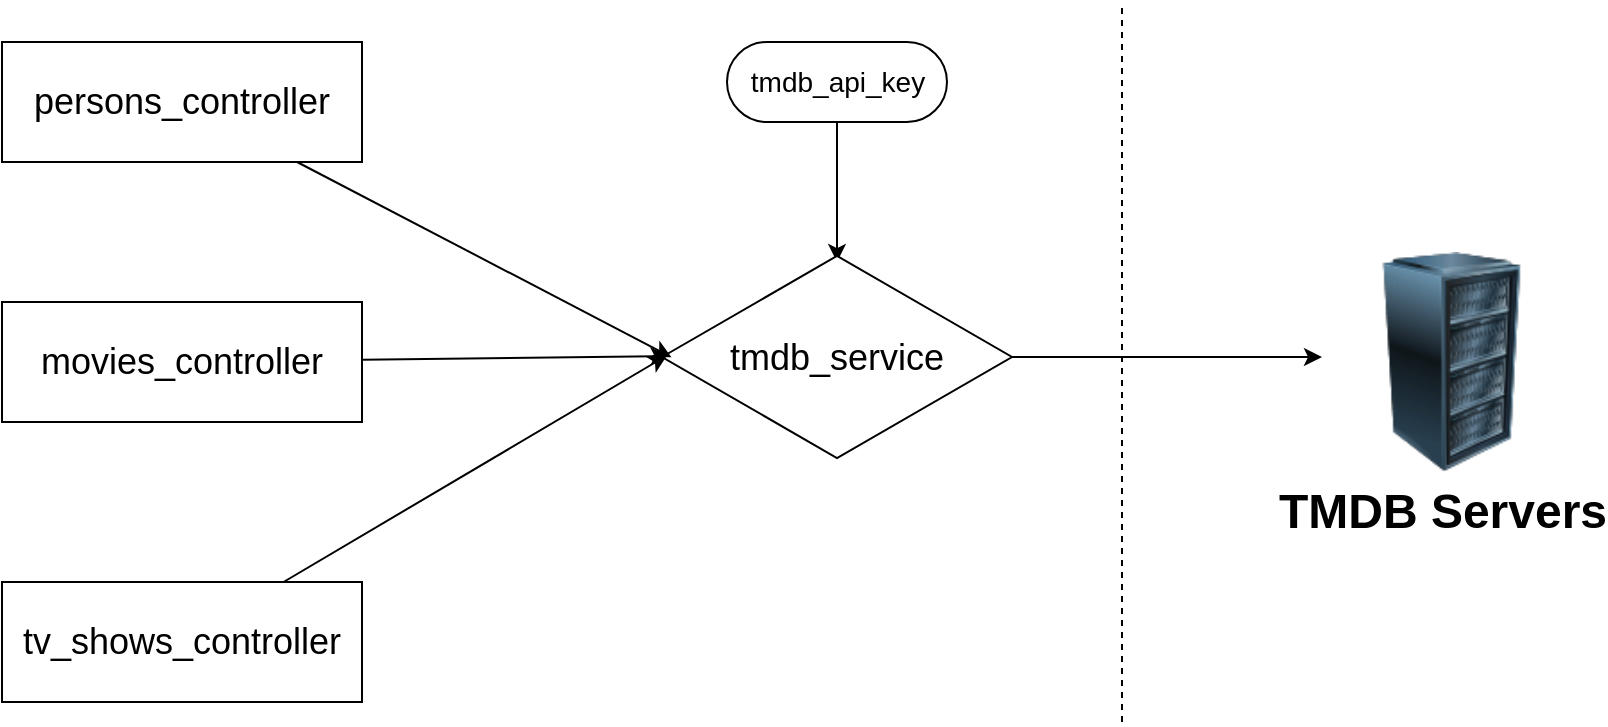 <mxfile>
    <diagram id="EhiiXvT2ltVXRhPsyauH" name="Page-1">
        <mxGraphModel dx="765" dy="563" grid="1" gridSize="10" guides="1" tooltips="1" connect="1" arrows="1" fold="1" page="1" pageScale="1" pageWidth="850" pageHeight="1100" math="0" shadow="0">
            <root>
                <mxCell id="0"/>
                <mxCell id="1" parent="0"/>
                <mxCell id="15" style="edgeStyle=none;html=1;entryX=0.019;entryY=0.496;entryDx=0;entryDy=0;entryPerimeter=0;" parent="1" source="3" target="14" edge="1">
                    <mxGeometry relative="1" as="geometry"/>
                </mxCell>
                <mxCell id="3" value="movies_controller" style="rounded=0;whiteSpace=wrap;html=1;spacing=2;fontSize=18;" parent="1" vertex="1">
                    <mxGeometry x="20" y="170" width="180" height="60" as="geometry"/>
                </mxCell>
                <mxCell id="17" style="edgeStyle=none;html=1;entryX=0.5;entryY=0.048;entryDx=0;entryDy=0;entryPerimeter=0;" parent="1" source="8" target="14" edge="1">
                    <mxGeometry relative="1" as="geometry"/>
                </mxCell>
                <mxCell id="8" value="tmdb_api_key" style="rounded=1;whiteSpace=wrap;html=1;arcSize=50;fontSize=14;" parent="1" vertex="1">
                    <mxGeometry x="382.5" y="40" width="110" height="40" as="geometry"/>
                </mxCell>
                <mxCell id="10" value="" style="image;html=1;image=img/lib/clip_art/computers/Server_Rack_128x128.png;fontSize=14;" parent="1" vertex="1">
                    <mxGeometry x="690" y="145" width="110" height="110" as="geometry"/>
                </mxCell>
                <mxCell id="12" value="" style="endArrow=none;dashed=1;html=1;fontSize=14;" parent="1" edge="1">
                    <mxGeometry width="50" height="50" relative="1" as="geometry">
                        <mxPoint x="580" y="380" as="sourcePoint"/>
                        <mxPoint x="580" y="20" as="targetPoint"/>
                        <Array as="points">
                            <mxPoint x="580" y="110"/>
                        </Array>
                    </mxGeometry>
                </mxCell>
                <mxCell id="13" value="TMDB Servers" style="text;strokeColor=none;fillColor=none;html=1;fontSize=24;fontStyle=1;verticalAlign=middle;align=center;" parent="1" vertex="1">
                    <mxGeometry x="690" y="255" width="100" height="40" as="geometry"/>
                </mxCell>
                <mxCell id="16" style="edgeStyle=none;html=1;" parent="1" source="14" edge="1">
                    <mxGeometry relative="1" as="geometry">
                        <mxPoint x="680" y="197.5" as="targetPoint"/>
                    </mxGeometry>
                </mxCell>
                <mxCell id="14" value="&lt;span style=&quot;font-size: 18px;&quot;&gt;tmdb_service&lt;/span&gt;" style="html=1;whiteSpace=wrap;aspect=fixed;shape=isoRectangle;" parent="1" vertex="1">
                    <mxGeometry x="350" y="145" width="175" height="105" as="geometry"/>
                </mxCell>
                <mxCell id="18" value="tv_shows&lt;span style=&quot;background-color: transparent;&quot;&gt;_controller&lt;/span&gt;" style="rounded=0;whiteSpace=wrap;html=1;spacing=2;fontSize=18;" parent="1" vertex="1">
                    <mxGeometry x="20" y="310" width="180" height="60" as="geometry"/>
                </mxCell>
                <mxCell id="19" style="edgeStyle=none;html=1;entryX=0.014;entryY=0.493;entryDx=0;entryDy=0;entryPerimeter=0;" parent="1" source="18" target="14" edge="1">
                    <mxGeometry relative="1" as="geometry"/>
                </mxCell>
                <mxCell id="20" value="persons_controller" style="rounded=0;whiteSpace=wrap;html=1;spacing=2;fontSize=18;" parent="1" vertex="1">
                    <mxGeometry x="20" y="40" width="180" height="60" as="geometry"/>
                </mxCell>
                <mxCell id="21" style="edgeStyle=none;html=1;entryX=0.027;entryY=0.501;entryDx=0;entryDy=0;entryPerimeter=0;" parent="1" source="20" target="14" edge="1">
                    <mxGeometry relative="1" as="geometry"/>
                </mxCell>
            </root>
        </mxGraphModel>
    </diagram>
</mxfile>